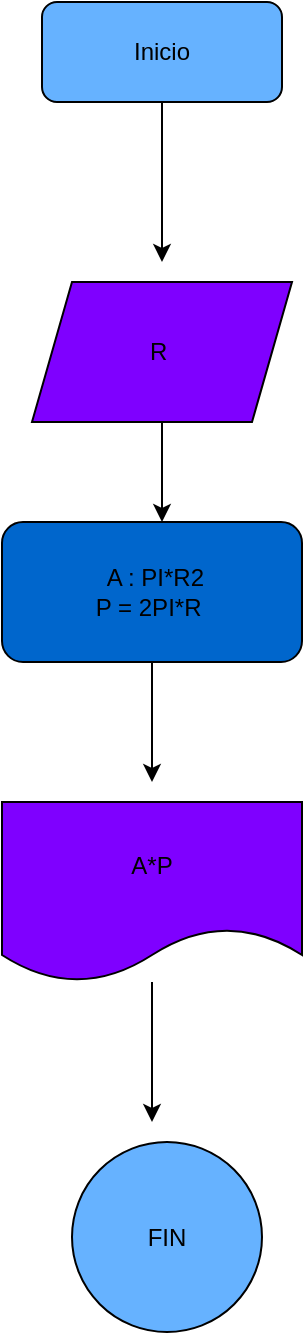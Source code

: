 <mxfile>
    <diagram id="36rI68dOYER4u2tt_84o" name="Página-1">
        <mxGraphModel dx="902" dy="411" grid="1" gridSize="10" guides="1" tooltips="1" connect="1" arrows="1" fold="1" page="1" pageScale="1" pageWidth="827" pageHeight="1169" math="0" shadow="0">
            <root>
                <mxCell id="0"/>
                <mxCell id="1" parent="0"/>
                <mxCell id="3" style="edgeStyle=none;html=1;" parent="1" source="2" edge="1">
                    <mxGeometry relative="1" as="geometry">
                        <mxPoint x="370" y="200" as="targetPoint"/>
                    </mxGeometry>
                </mxCell>
                <mxCell id="2" value="Inicio" style="rounded=1;whiteSpace=wrap;html=1;fillColor=#66B2FF;" parent="1" vertex="1">
                    <mxGeometry x="310" y="70" width="120" height="50" as="geometry"/>
                </mxCell>
                <mxCell id="5" style="edgeStyle=none;html=1;" parent="1" source="4" edge="1">
                    <mxGeometry relative="1" as="geometry">
                        <mxPoint x="370" y="330" as="targetPoint"/>
                    </mxGeometry>
                </mxCell>
                <mxCell id="4" value="R&amp;nbsp;" style="shape=parallelogram;perimeter=parallelogramPerimeter;whiteSpace=wrap;html=1;fixedSize=1;fillColor=#7F00FF;" parent="1" vertex="1">
                    <mxGeometry x="305" y="210" width="130" height="70" as="geometry"/>
                </mxCell>
                <mxCell id="9" style="edgeStyle=none;html=1;" parent="1" source="6" edge="1">
                    <mxGeometry relative="1" as="geometry">
                        <mxPoint x="365" y="460" as="targetPoint"/>
                    </mxGeometry>
                </mxCell>
                <mxCell id="6" value="&amp;nbsp;A : PI*R2&lt;br&gt;P = 2PI*R&amp;nbsp;" style="rounded=1;whiteSpace=wrap;html=1;fillColor=#0066CC;" parent="1" vertex="1">
                    <mxGeometry x="290" y="330" width="150" height="70" as="geometry"/>
                </mxCell>
                <mxCell id="12" style="edgeStyle=none;html=1;" edge="1" parent="1" source="10">
                    <mxGeometry relative="1" as="geometry">
                        <mxPoint x="365" y="630" as="targetPoint"/>
                    </mxGeometry>
                </mxCell>
                <mxCell id="10" value="A*P" style="shape=document;whiteSpace=wrap;html=1;boundedLbl=1;fillColor=#7F00FF;" vertex="1" parent="1">
                    <mxGeometry x="290" y="470" width="150" height="90" as="geometry"/>
                </mxCell>
                <mxCell id="13" value="FIN" style="ellipse;whiteSpace=wrap;html=1;aspect=fixed;fillColor=#66B2FF;" vertex="1" parent="1">
                    <mxGeometry x="325" y="640" width="95" height="95" as="geometry"/>
                </mxCell>
            </root>
        </mxGraphModel>
    </diagram>
</mxfile>